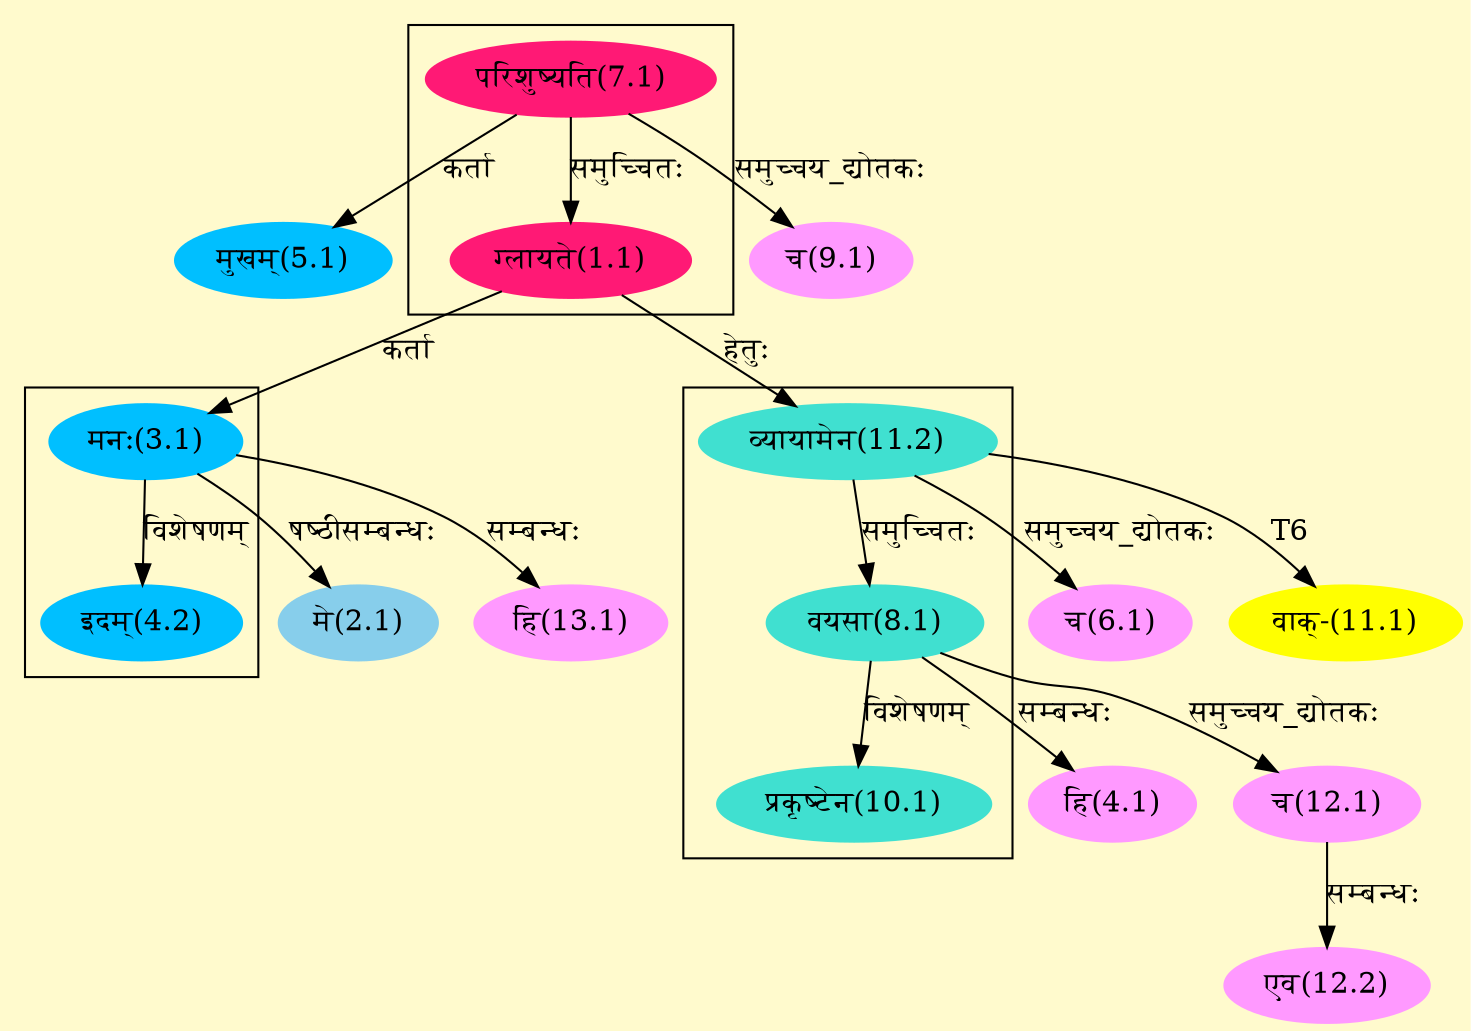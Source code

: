 digraph G{
rankdir=BT;
 compound=true;
 bgcolor="lemonchiffon1";

subgraph cluster_1{
Node1_1 [style=filled, color="#FF1975" label = "ग्लायते(1.1)"]
Node7_1 [style=filled, color="#FF1975" label = "परिशुष्यति(7.1)"]

}

subgraph cluster_2{
Node4_2 [style=filled, color="#00BFFF" label = "इदम्(4.2)"]
Node3_1 [style=filled, color="#00BFFF" label = "मनः(3.1)"]

}

subgraph cluster_3{
Node8_1 [style=filled, color="#40E0D0" label = "वयसा(8.1)"]
Node11_2 [style=filled, color="#40E0D0" label = "व्यायामेन(11.2)"]
Node10_1 [style=filled, color="#40E0D0" label = "प्रकृष्टेन(10.1)"]

}
Node2_1 [style=filled, color="#87CEEB" label = "मे(2.1)"]
Node3_1 [style=filled, color="#00BFFF" label = "मनः(3.1)"]
Node1_1 [style=filled, color="#FF1975" label = "ग्लायते(1.1)"]
Node4_1 [style=filled, color="#FF99FF" label = "हि(4.1)"]
Node8_1 [style=filled, color="#40E0D0" label = "वयसा(8.1)"]
Node5_1 [style=filled, color="#00BFFF" label = "मुखम्(5.1)"]
Node7_1 [style=filled, color="#FF1975" label = "परिशुष्यति(7.1)"]
Node6_1 [style=filled, color="#FF99FF" label = "च(6.1)"]
Node11_2 [style=filled, color="#40E0D0" label = "व्यायामेन(11.2)"]
Node [style=filled, color="" label = "()"]
Node9_1 [style=filled, color="#FF99FF" label = "च(9.1)"]
Node11_1 [style=filled, color="#FFFF00" label = "वाक्-(11.1)"]
Node12_1 [style=filled, color="#FF99FF" label = "च(12.1)"]
Node12_2 [style=filled, color="#FF99FF" label = "एव(12.2)"]
Node13_1 [style=filled, color="#FF99FF" label = "हि(13.1)"]
/* Start of Relations section */

Node1_1 -> Node7_1 [  label="समुच्चितः"  dir="back" ]
Node2_1 -> Node3_1 [  label="षष्ठीसम्बन्धः"  dir="back" ]
Node3_1 -> Node1_1 [  label="कर्ता"  dir="back" ]
Node4_1 -> Node8_1 [  label="सम्बन्धः"  dir="back" ]
Node4_2 -> Node3_1 [  label="विशेषणम्"  dir="back" ]
Node5_1 -> Node7_1 [  label="कर्ता"  dir="back" ]
Node6_1 -> Node11_2 [  label="समुच्चय_द्योतकः"  dir="back" ]
Node8_1 -> Node11_2 [  label="समुच्चितः"  dir="back" ]
Node9_1 -> Node7_1 [  label="समुच्चय_द्योतकः"  dir="back" ]
Node10_1 -> Node8_1 [  label="विशेषणम्"  dir="back" ]
Node11_1 -> Node11_2 [  label="T6"  dir="back" ]
Node11_2 -> Node1_1 [  label="हेतुः"  dir="back" ]
Node12_1 -> Node8_1 [  label="समुच्चय_द्योतकः"  dir="back" ]
Node12_2 -> Node12_1 [  label="सम्बन्धः"  dir="back" ]
Node13_1 -> Node3_1 [  label="सम्बन्धः"  dir="back" ]
}
